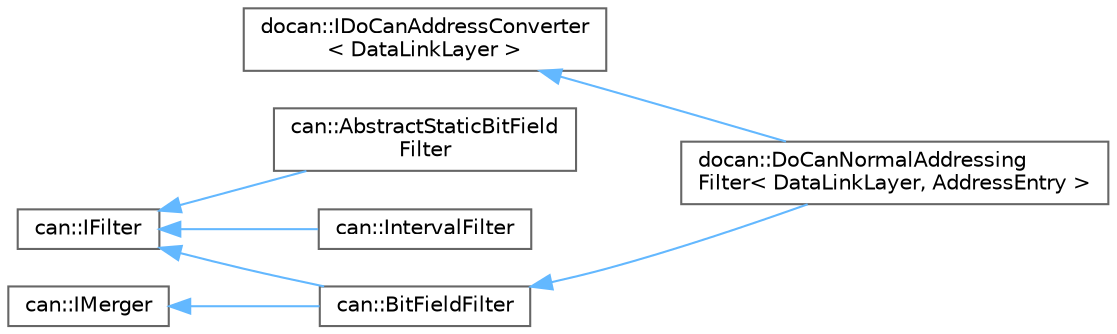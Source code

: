 digraph "Graphical Class Hierarchy"
{
 // LATEX_PDF_SIZE
  bgcolor="transparent";
  edge [fontname=Helvetica,fontsize=10,labelfontname=Helvetica,labelfontsize=10];
  node [fontname=Helvetica,fontsize=10,shape=box,height=0.2,width=0.4];
  rankdir="LR";
  Node0 [id="Node000000",label="docan::IDoCanAddressConverter\l\< DataLinkLayer \>",height=0.2,width=0.4,color="grey40", fillcolor="white", style="filled",URL="$de/d5d/classdocan_1_1IDoCanAddressConverter.html",tooltip=" "];
  Node0 -> Node1 [id="edge33_Node000000_Node000001",dir="back",color="steelblue1",style="solid",tooltip=" "];
  Node1 [id="Node000001",label="docan::DoCanNormalAddressing\lFilter\< DataLinkLayer, AddressEntry \>",height=0.2,width=0.4,color="grey40", fillcolor="white", style="filled",URL="$df/d5a/classdocan_1_1DoCanNormalAddressingFilter.html",tooltip=" "];
  Node3 [id="Node000003",label="can::IFilter",height=0.2,width=0.4,color="grey40", fillcolor="white", style="filled",URL="$d3/da9/classcan_1_1IFilter.html",tooltip=" "];
  Node3 -> Node4 [id="edge34_Node000003_Node000004",dir="back",color="steelblue1",style="solid",tooltip=" "];
  Node4 [id="Node000004",label="can::AbstractStaticBitField\lFilter",height=0.2,width=0.4,color="grey40", fillcolor="white", style="filled",URL="$d2/d05/classcan_1_1AbstractStaticBitFieldFilter.html",tooltip=" "];
  Node3 -> Node2 [id="edge35_Node000003_Node000002",dir="back",color="steelblue1",style="solid",tooltip=" "];
  Node2 [id="Node000002",label="can::BitFieldFilter",height=0.2,width=0.4,color="grey40", fillcolor="white", style="filled",URL="$db/d97/classcan_1_1BitFieldFilter.html",tooltip=" "];
  Node2 -> Node1 [id="edge36_Node000002_Node000001",dir="back",color="steelblue1",style="solid",tooltip=" "];
  Node3 -> Node5 [id="edge37_Node000003_Node000005",dir="back",color="steelblue1",style="solid",tooltip=" "];
  Node5 [id="Node000005",label="can::IntervalFilter",height=0.2,width=0.4,color="grey40", fillcolor="white", style="filled",URL="$db/d67/classcan_1_1IntervalFilter.html",tooltip=" "];
  Node6 [id="Node000006",label="can::IMerger",height=0.2,width=0.4,color="grey40", fillcolor="white", style="filled",URL="$d7/d6b/classcan_1_1IMerger.html",tooltip=" "];
  Node6 -> Node2 [id="edge38_Node000006_Node000002",dir="back",color="steelblue1",style="solid",tooltip=" "];
}
